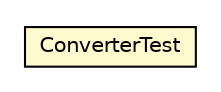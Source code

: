 #!/usr/local/bin/dot
#
# Class diagram 
# Generated by UMLGraph version 5.2 (http://www.umlgraph.org/)
#

digraph G {
	edge [fontname="Helvetica",fontsize=10,labelfontname="Helvetica",labelfontsize=10];
	node [fontname="Helvetica",fontsize=10,shape=plaintext];
	nodesep=0.25;
	ranksep=0.5;
	// it.unica.foresee.tests.ConverterTest
	c2658 [label=<<table title="it.unica.foresee.tests.ConverterTest" border="0" cellborder="1" cellspacing="0" cellpadding="2" port="p" bgcolor="lemonChiffon" href="./ConverterTest.html">
		<tr><td><table border="0" cellspacing="0" cellpadding="1">
<tr><td align="center" balign="center"> ConverterTest </td></tr>
		</table></td></tr>
		</table>>, fontname="Helvetica", fontcolor="black", fontsize=10.0];
}


